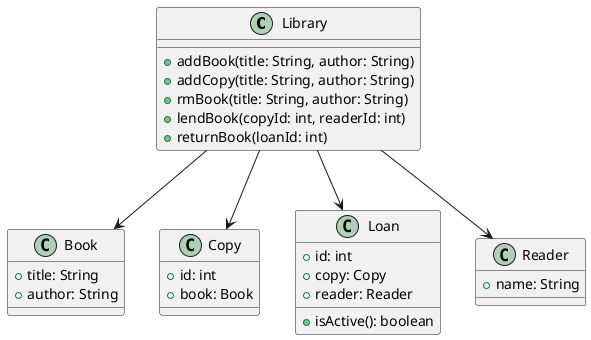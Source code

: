 @startuml class
class Library 
{
    +addBook(title: String, author: String)
    +addCopy(title: String, author: String)
    +rmBook(title: String, author: String)
    +lendBook(copyId: int, readerId: int)
    +returnBook(loanId: int)
}

class Book {
    +title: String
    +author: String
}

class Copy {
    +id: int
    +book: Book
}

class Loan {
    +id: int
    +copy: Copy
    +reader: Reader
    +isActive(): boolean
}

class Reader {
    +name: String
}

Library --> Book
Library --> Copy
Library --> Loan
Library --> Reader
@enduml
